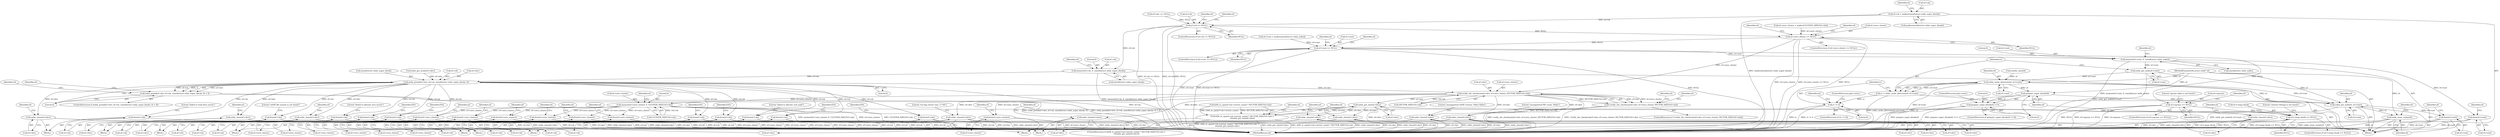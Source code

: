 digraph "0_exfat_2e86ae5f81da11f11673d0546efb525af02b7786@API" {
"1000180" [label="(Call,ef->sb = malloc(sizeof(struct exfat_super_block)))"];
"1000188" [label="(Call,ef->sb == NULL)"];
"1000203" [label="(Call,memset(ef->sb, 0, sizeof(struct exfat_super_block)))"];
"1000212" [label="(Call,exfat_pread(ef->dev, ef->sb, sizeof(struct exfat_super_block), 0))"];
"1000211" [label="(Call,exfat_pread(ef->dev, ef->sb, sizeof(struct exfat_super_block), 0) < 0)"];
"1000224" [label="(Call,exfat_close(ef->dev))"];
"1000228" [label="(Call,free(ef->sb))"];
"1000249" [label="(Call,exfat_close(ef->dev))"];
"1000253" [label="(Call,free(ef->sb))"];
"1000279" [label="(Call,exfat_close(ef->dev))"];
"1000283" [label="(Call,free(ef->sb))"];
"1000294" [label="(Call,verify_vbr_checksum(ef->dev, ef->zero_cluster, SECTOR_SIZE(*ef->sb)))"];
"1000293" [label="(Call,!verify_vbr_checksum(ef->dev, ef->zero_cluster, SECTOR_SIZE(*ef->sb)))"];
"1000307" [label="(Call,free(ef->zero_cluster))"];
"1000311" [label="(Call,exfat_close(ef->dev))"];
"1000322" [label="(Call,memset(ef->zero_cluster, 0, CLUSTER_SIZE(*ef->sb)))"];
"1000353" [label="(Call,free(ef->zero_cluster))"];
"1000393" [label="(Call,free(ef->zero_cluster))"];
"1000434" [label="(Call,free(ef->zero_cluster))"];
"1000499" [label="(Call,free(ef->zero_cluster))"];
"1000584" [label="(Call,free(ef->zero_cluster))"];
"1000671" [label="(Call,free(ef->zero_cluster))"];
"1000357" [label="(Call,exfat_close(ef->dev))"];
"1000397" [label="(Call,exfat_close(ef->dev))"];
"1000438" [label="(Call,exfat_close(ef->dev))"];
"1000480" [label="(Call,exfat_get_size(ef->dev))"];
"1000467" [label="(Call,le64_to_cpu(ef->sb->sector_count) * SECTOR_SIZE(*ef->sb) >\n \t\t\texfat_get_size(ef->dev))"];
"1000503" [label="(Call,exfat_close(ef->dev))"];
"1000588" [label="(Call,exfat_close(ef->dev))"];
"1000675" [label="(Call,exfat_close(ef->dev))"];
"1000315" [label="(Call,free(ef->sb))"];
"1000377" [label="(Call,free(ef->sb))"];
"1000408" [label="(Call,free(ef->sb))"];
"1000459" [label="(Call,free(ef->sb))"];
"1000507" [label="(Call,free(ef->sb))"];
"1000592" [label="(Call,free(ef->sb))"];
"1000679" [label="(Call,free(ef->sb))"];
"1000273" [label="(Call,ef->zero_cluster == NULL)"];
"1000493" [label="(Call,ef->root == NULL)"];
"1000516" [label="(Call,memset(ef->root, 0, sizeof(struct exfat_node)))"];
"1000580" [label="(Call,free(ef->root))"];
"1000613" [label="(Call,exfat_get_node(ef->root))"];
"1000619" [label="(Call,exfat_cache_directory(ef, ef->root))"];
"1000617" [label="(Call,rc = exfat_cache_directory(ef, ef->root))"];
"1000625" [label="(Call,rc != 0)"];
"1000653" [label="(Call,prepare_super_block(ef))"];
"1000652" [label="(Call,prepare_super_block(ef) != 0)"];
"1000660" [label="(Call,exfat_put_node(ef, ef->root))"];
"1000665" [label="(Call,exfat_reset_cache(ef))"];
"1000667" [label="(Call,free(ef->root))"];
"1000630" [label="(Call,ef->upcase == NULL)"];
"1000640" [label="(Call,ef->cmap.chunk == NULL)"];
"1000614" [label="(Call,ef->root)"];
"1000665" [label="(Call,exfat_reset_cache(ef))"];
"1000520" [label="(Literal,0)"];
"1000492" [label="(ControlStructure,if (ef->root == NULL))"];
"1000651" [label="(ControlStructure,if (prepare_super_block(ef) != 0))"];
"1000295" [label="(Call,ef->dev)"];
"1000433" [label="(Block,)"];
"1000588" [label="(Call,exfat_close(ef->dev))"];
"1000593" [label="(Call,ef->sb)"];
"1000377" [label="(Call,free(ef->sb))"];
"1000497" [label="(Identifier,NULL)"];
"1000518" [label="(Identifier,ef)"];
"1000222" [label="(Literal,0)"];
"1000521" [label="(Call,sizeof(struct exfat_node))"];
"1000617" [label="(Call,rc = exfat_cache_directory(ef, ef->root))"];
"1000677" [label="(Identifier,ef)"];
"1000675" [label="(Call,exfat_close(ef->dev))"];
"1000273" [label="(Call,ef->zero_cluster == NULL)"];
"1000493" [label="(Call,ef->root == NULL)"];
"1000216" [label="(Call,ef->sb)"];
"1000242" [label="(Identifier,ef)"];
"1000315" [label="(Call,free(ef->sb))"];
"1000512" [label="(Literal,\"failed to allocate root node\")"];
"1000187" [label="(ControlStructure,if (ef->sb == NULL))"];
"1000307" [label="(Call,free(ef->zero_cluster))"];
"1000316" [label="(Call,ef->sb)"];
"1000505" [label="(Identifier,ef)"];
"1000109" [label="(Block,)"];
"1000258" [label="(Literal,\"exFAT file system is not found\")"];
"1000643" [label="(Identifier,ef)"];
"1000439" [label="(Call,ef->dev)"];
"1000681" [label="(Identifier,ef)"];
"1000226" [label="(Identifier,ef)"];
"1000225" [label="(Call,ef->dev)"];
"1000321" [label="(Identifier,EIO)"];
"1000298" [label="(Call,ef->zero_cluster)"];
"1000214" [label="(Identifier,ef)"];
"1000223" [label="(Block,)"];
"1000323" [label="(Call,ef->zero_cluster)"];
"1000397" [label="(Call,exfat_close(ef->dev))"];
"1000354" [label="(Call,ef->zero_cluster)"];
"1000579" [label="(Block,)"];
"1000280" [label="(Call,ef->dev)"];
"1000378" [label="(Call,ef->sb)"];
"1000586" [label="(Identifier,ef)"];
"1000392" [label="(Block,)"];
"1000460" [label="(Call,ef->sb)"];
"1000598" [label="(Identifier,EIO)"];
"1000306" [label="(Block,)"];
"1000621" [label="(Call,ef->root)"];
"1000629" [label="(ControlStructure,if (ef->upcase == NULL))"];
"1000613" [label="(Call,exfat_get_node(ef->root))"];
"1000468" [label="(Call,le64_to_cpu(ef->sb->sector_count) * SECTOR_SIZE(*ef->sb))"];
"1000581" [label="(Call,ef->root)"];
"1000640" [label="(Call,ef->cmap.chunk == NULL)"];
"1000481" [label="(Call,ef->dev)"];
"1000671" [label="(Call,free(ef->zero_cluster))"];
"1000686" [label="(MethodReturn,int)"];
"1000654" [label="(Identifier,ef)"];
"1000402" [label="(Literal,\"unsupported FAT count: %hhu\")"];
"1000517" [label="(Call,ef->root)"];
"1000208" [label="(Call,sizeof(struct exfat_super_block))"];
"1000661" [label="(Identifier,ef)"];
"1000673" [label="(Identifier,ef)"];
"1000498" [label="(Block,)"];
"1000253" [label="(Call,free(ef->sb))"];
"1000516" [label="(Call,memset(ef->root, 0, sizeof(struct exfat_node)))"];
"1000272" [label="(ControlStructure,if (ef->zero_cluster == NULL))"];
"1000309" [label="(Identifier,ef)"];
"1000262" [label="(Call,ef->zero_cluster = malloc(CLUSTER_SIZE(*ef->sb)))"];
"1000653" [label="(Call,prepare_super_block(ef))"];
"1000190" [label="(Identifier,ef)"];
"1000148" [label="(Call,ef->dev == NULL)"];
"1000494" [label="(Call,ef->root)"];
"1000443" [label="(Literal,\"too big cluster size: 2^%d\")"];
"1000283" [label="(Call,free(ef->sb))"];
"1000672" [label="(Call,ef->zero_cluster)"];
"1000188" [label="(Call,ef->sb == NULL)"];
"1000504" [label="(Call,ef->dev)"];
"1000383" [label="(Identifier,EIO)"];
"1000658" [label="(Literal,0)"];
"1000213" [label="(Call,ef->dev)"];
"1000630" [label="(Call,ef->upcase == NULL)"];
"1000284" [label="(Call,ef->sb)"];
"1000637" [label="(Literal,\"upcase table is not found\")"];
"1000408" [label="(Call,free(ef->sb))"];
"1000626" [label="(Identifier,rc)"];
"1000353" [label="(Call,free(ef->zero_cluster))"];
"1000184" [label="(Call,malloc(sizeof(struct exfat_super_block)))"];
"1000285" [label="(Identifier,ef)"];
"1000250" [label="(Call,ef->dev)"];
"1000662" [label="(Call,ef->root)"];
"1000189" [label="(Call,ef->sb)"];
"1000526" [label="(Identifier,ef)"];
"1000641" [label="(Call,ef->cmap.chunk)"];
"1000212" [label="(Call,exfat_pread(ef->dev, ef->sb, sizeof(struct exfat_super_block), 0))"];
"1000249" [label="(Call,exfat_close(ef->dev))"];
"1000357" [label="(Call,exfat_close(ef->dev))"];
"1000352" [label="(Block,)"];
"1000313" [label="(Identifier,ef)"];
"1000584" [label="(Call,free(ef->zero_cluster))"];
"1000590" [label="(Identifier,ef)"];
"1000594" [label="(Identifier,ef)"];
"1000281" [label="(Identifier,ef)"];
"1000620" [label="(Identifier,ef)"];
"1000230" [label="(Identifier,ef)"];
"1000500" [label="(Call,ef->zero_cluster)"];
"1000589" [label="(Call,ef->dev)"];
"1000322" [label="(Call,memset(ef->zero_cluster, 0, CLUSTER_SIZE(*ef->sb)))"];
"1000652" [label="(Call,prepare_super_block(ef) != 0)"];
"1000192" [label="(Identifier,NULL)"];
"1000221" [label="(Literal,0)"];
"1000327" [label="(Call,CLUSTER_SIZE(*ef->sb))"];
"1000676" [label="(Call,ef->dev)"];
"1000685" [label="(Identifier,EIO)"];
"1000624" [label="(ControlStructure,if (rc != 0))"];
"1000229" [label="(Call,ef->sb)"];
"1000667" [label="(Call,free(ef->root))"];
"1000507" [label="(Call,free(ef->sb))"];
"1000255" [label="(Identifier,ef)"];
"1000467" [label="(Call,le64_to_cpu(ef->sb->sector_count) * SECTOR_SIZE(*ef->sb) >\n \t\t\texfat_get_size(ef->dev))"];
"1000277" [label="(Identifier,NULL)"];
"1000210" [label="(ControlStructure,if (exfat_pread(ef->dev, ef->sb, sizeof(struct exfat_super_block), 0) < 0))"];
"1000233" [label="(Literal,\"failed to read boot sector\")"];
"1000569" [label="(Call,rootdir_size(ef))"];
"1000219" [label="(Call,sizeof(struct exfat_super_block))"];
"1000274" [label="(Call,ef->zero_cluster)"];
"1000207" [label="(Literal,0)"];
"1000362" [label="(Literal,\"unsupported exFAT version: %hhu.%hhu\")"];
"1000509" [label="(Identifier,ef)"];
"1000628" [label="(ControlStructure,goto error;)"];
"1000338" [label="(Identifier,ef)"];
"1000666" [label="(Identifier,ef)"];
"1000414" [label="(Identifier,EIO)"];
"1000646" [label="(Identifier,NULL)"];
"1000655" [label="(Literal,0)"];
"1000308" [label="(Call,ef->zero_cluster)"];
"1000224" [label="(Call,exfat_close(ef->dev))"];
"1000625" [label="(Call,rc != 0)"];
"1000634" [label="(Identifier,NULL)"];
"1000317" [label="(Identifier,ef)"];
"1000459" [label="(Call,free(ef->sb))"];
"1000508" [label="(Call,ef->sb)"];
"1000627" [label="(Literal,0)"];
"1000293" [label="(Call,!verify_vbr_checksum(ef->dev, ef->zero_cluster, SECTOR_SIZE(*ef->sb)))"];
"1000480" [label="(Call,exfat_get_size(ef->dev))"];
"1000204" [label="(Call,ef->sb)"];
"1000106" [label="(MethodParameterIn,struct exfat* ef)"];
"1000359" [label="(Identifier,ef)"];
"1000501" [label="(Identifier,ef)"];
"1000580" [label="(Call,free(ef->root))"];
"1000203" [label="(Call,memset(ef->sb, 0, sizeof(struct exfat_super_block)))"];
"1000618" [label="(Identifier,rc)"];
"1000294" [label="(Call,verify_vbr_checksum(ef->dev, ef->zero_cluster, SECTOR_SIZE(*ef->sb)))"];
"1000668" [label="(Call,ef->root)"];
"1000180" [label="(Call,ef->sb = malloc(sizeof(struct exfat_super_block)))"];
"1000248" [label="(Block,)"];
"1000487" [label="(Identifier,ef)"];
"1000639" [label="(ControlStructure,if (ef->cmap.chunk == NULL))"];
"1000292" [label="(ControlStructure,if (!verify_vbr_checksum(ef->dev, ef->zero_cluster, SECTOR_SIZE(*ef->sb))))"];
"1000631" [label="(Call,ef->upcase)"];
"1000679" [label="(Call,free(ef->sb))"];
"1000399" [label="(Identifier,ef)"];
"1000326" [label="(Literal,0)"];
"1000324" [label="(Identifier,ef)"];
"1000158" [label="(Call,exfat_get_mode(ef->dev))"];
"1000466" [label="(ControlStructure,if (le64_to_cpu(ef->sb->sector_count) * SECTOR_SIZE(*ef->sb) >\n \t\t\texfat_get_size(ef->dev)))"];
"1000619" [label="(Call,exfat_cache_directory(ef, ef->root))"];
"1000254" [label="(Call,ef->sb)"];
"1000499" [label="(Call,free(ef->zero_cluster))"];
"1000312" [label="(Call,ef->dev)"];
"1000585" [label="(Call,ef->zero_cluster)"];
"1000296" [label="(Identifier,ef)"];
"1000196" [label="(Identifier,ef)"];
"1000656" [label="(ControlStructure,goto error;)"];
"1000393" [label="(Call,free(ef->zero_cluster))"];
"1000649" [label="(Literal,\"clusters bitmap is not found\")"];
"1000503" [label="(Call,exfat_close(ef->dev))"];
"1000409" [label="(Call,ef->sb)"];
"1000438" [label="(Call,exfat_close(ef->dev))"];
"1000394" [label="(Call,ef->zero_cluster)"];
"1000228" [label="(Call,free(ef->sb))"];
"1000278" [label="(Block,)"];
"1000279" [label="(Call,exfat_close(ef->dev))"];
"1000398" [label="(Call,ef->dev)"];
"1000205" [label="(Identifier,ef)"];
"1000632" [label="(Identifier,ef)"];
"1000440" [label="(Identifier,ef)"];
"1000434" [label="(Call,free(ef->zero_cluster))"];
"1000211" [label="(Call,exfat_pread(ef->dev, ef->sb, sizeof(struct exfat_super_block), 0) < 0)"];
"1000311" [label="(Call,exfat_close(ef->dev))"];
"1000181" [label="(Call,ef->sb)"];
"1000435" [label="(Call,ef->zero_cluster)"];
"1000288" [label="(Literal,\"failed to allocate zero sector\")"];
"1000358" [label="(Call,ef->dev)"];
"1000680" [label="(Call,ef->sb)"];
"1000465" [label="(Identifier,EIO)"];
"1000669" [label="(Identifier,ef)"];
"1000592" [label="(Call,free(ef->sb))"];
"1000485" [label="(Call,ef->root = malloc(sizeof(struct exfat_node)))"];
"1000301" [label="(Call,SECTOR_SIZE(*ef->sb))"];
"1000660" [label="(Call,exfat_put_node(ef, ef->root))"];
"1000180" -> "1000109"  [label="AST: "];
"1000180" -> "1000184"  [label="CFG: "];
"1000181" -> "1000180"  [label="AST: "];
"1000184" -> "1000180"  [label="AST: "];
"1000190" -> "1000180"  [label="CFG: "];
"1000180" -> "1000686"  [label="DDG: malloc(sizeof(struct exfat_super_block))"];
"1000180" -> "1000188"  [label="DDG: ef->sb"];
"1000188" -> "1000187"  [label="AST: "];
"1000188" -> "1000192"  [label="CFG: "];
"1000189" -> "1000188"  [label="AST: "];
"1000192" -> "1000188"  [label="AST: "];
"1000196" -> "1000188"  [label="CFG: "];
"1000205" -> "1000188"  [label="CFG: "];
"1000188" -> "1000686"  [label="DDG: ef->sb == NULL"];
"1000188" -> "1000686"  [label="DDG: ef->sb"];
"1000188" -> "1000686"  [label="DDG: NULL"];
"1000148" -> "1000188"  [label="DDG: NULL"];
"1000188" -> "1000203"  [label="DDG: ef->sb"];
"1000188" -> "1000273"  [label="DDG: NULL"];
"1000203" -> "1000109"  [label="AST: "];
"1000203" -> "1000208"  [label="CFG: "];
"1000204" -> "1000203"  [label="AST: "];
"1000207" -> "1000203"  [label="AST: "];
"1000208" -> "1000203"  [label="AST: "];
"1000214" -> "1000203"  [label="CFG: "];
"1000203" -> "1000686"  [label="DDG: memset(ef->sb, 0, sizeof(struct exfat_super_block))"];
"1000203" -> "1000212"  [label="DDG: ef->sb"];
"1000212" -> "1000211"  [label="AST: "];
"1000212" -> "1000221"  [label="CFG: "];
"1000213" -> "1000212"  [label="AST: "];
"1000216" -> "1000212"  [label="AST: "];
"1000219" -> "1000212"  [label="AST: "];
"1000221" -> "1000212"  [label="AST: "];
"1000222" -> "1000212"  [label="CFG: "];
"1000212" -> "1000686"  [label="DDG: ef->sb"];
"1000212" -> "1000211"  [label="DDG: ef->dev"];
"1000212" -> "1000211"  [label="DDG: ef->sb"];
"1000212" -> "1000211"  [label="DDG: 0"];
"1000158" -> "1000212"  [label="DDG: ef->dev"];
"1000212" -> "1000224"  [label="DDG: ef->dev"];
"1000212" -> "1000228"  [label="DDG: ef->sb"];
"1000212" -> "1000249"  [label="DDG: ef->dev"];
"1000212" -> "1000253"  [label="DDG: ef->sb"];
"1000212" -> "1000279"  [label="DDG: ef->dev"];
"1000212" -> "1000283"  [label="DDG: ef->sb"];
"1000212" -> "1000294"  [label="DDG: ef->dev"];
"1000212" -> "1000315"  [label="DDG: ef->sb"];
"1000212" -> "1000377"  [label="DDG: ef->sb"];
"1000212" -> "1000408"  [label="DDG: ef->sb"];
"1000212" -> "1000459"  [label="DDG: ef->sb"];
"1000212" -> "1000507"  [label="DDG: ef->sb"];
"1000212" -> "1000592"  [label="DDG: ef->sb"];
"1000212" -> "1000679"  [label="DDG: ef->sb"];
"1000211" -> "1000210"  [label="AST: "];
"1000211" -> "1000222"  [label="CFG: "];
"1000222" -> "1000211"  [label="AST: "];
"1000226" -> "1000211"  [label="CFG: "];
"1000242" -> "1000211"  [label="CFG: "];
"1000211" -> "1000686"  [label="DDG: exfat_pread(ef->dev, ef->sb, sizeof(struct exfat_super_block), 0)"];
"1000211" -> "1000686"  [label="DDG: exfat_pread(ef->dev, ef->sb, sizeof(struct exfat_super_block), 0) < 0"];
"1000224" -> "1000223"  [label="AST: "];
"1000224" -> "1000225"  [label="CFG: "];
"1000225" -> "1000224"  [label="AST: "];
"1000230" -> "1000224"  [label="CFG: "];
"1000224" -> "1000686"  [label="DDG: ef->dev"];
"1000224" -> "1000686"  [label="DDG: exfat_close(ef->dev)"];
"1000228" -> "1000223"  [label="AST: "];
"1000228" -> "1000229"  [label="CFG: "];
"1000229" -> "1000228"  [label="AST: "];
"1000233" -> "1000228"  [label="CFG: "];
"1000228" -> "1000686"  [label="DDG: ef->sb"];
"1000249" -> "1000248"  [label="AST: "];
"1000249" -> "1000250"  [label="CFG: "];
"1000250" -> "1000249"  [label="AST: "];
"1000255" -> "1000249"  [label="CFG: "];
"1000249" -> "1000686"  [label="DDG: ef->dev"];
"1000249" -> "1000686"  [label="DDG: exfat_close(ef->dev)"];
"1000253" -> "1000248"  [label="AST: "];
"1000253" -> "1000254"  [label="CFG: "];
"1000254" -> "1000253"  [label="AST: "];
"1000258" -> "1000253"  [label="CFG: "];
"1000253" -> "1000686"  [label="DDG: ef->sb"];
"1000279" -> "1000278"  [label="AST: "];
"1000279" -> "1000280"  [label="CFG: "];
"1000280" -> "1000279"  [label="AST: "];
"1000285" -> "1000279"  [label="CFG: "];
"1000279" -> "1000686"  [label="DDG: ef->dev"];
"1000279" -> "1000686"  [label="DDG: exfat_close(ef->dev)"];
"1000283" -> "1000278"  [label="AST: "];
"1000283" -> "1000284"  [label="CFG: "];
"1000284" -> "1000283"  [label="AST: "];
"1000288" -> "1000283"  [label="CFG: "];
"1000283" -> "1000686"  [label="DDG: ef->sb"];
"1000294" -> "1000293"  [label="AST: "];
"1000294" -> "1000301"  [label="CFG: "];
"1000295" -> "1000294"  [label="AST: "];
"1000298" -> "1000294"  [label="AST: "];
"1000301" -> "1000294"  [label="AST: "];
"1000293" -> "1000294"  [label="CFG: "];
"1000294" -> "1000686"  [label="DDG: SECTOR_SIZE(*ef->sb)"];
"1000294" -> "1000293"  [label="DDG: ef->dev"];
"1000294" -> "1000293"  [label="DDG: ef->zero_cluster"];
"1000294" -> "1000293"  [label="DDG: SECTOR_SIZE(*ef->sb)"];
"1000273" -> "1000294"  [label="DDG: ef->zero_cluster"];
"1000301" -> "1000294"  [label="DDG: *ef->sb"];
"1000294" -> "1000307"  [label="DDG: ef->zero_cluster"];
"1000294" -> "1000311"  [label="DDG: ef->dev"];
"1000294" -> "1000322"  [label="DDG: ef->zero_cluster"];
"1000294" -> "1000357"  [label="DDG: ef->dev"];
"1000294" -> "1000397"  [label="DDG: ef->dev"];
"1000294" -> "1000438"  [label="DDG: ef->dev"];
"1000294" -> "1000480"  [label="DDG: ef->dev"];
"1000293" -> "1000292"  [label="AST: "];
"1000309" -> "1000293"  [label="CFG: "];
"1000324" -> "1000293"  [label="CFG: "];
"1000293" -> "1000686"  [label="DDG: verify_vbr_checksum(ef->dev, ef->zero_cluster, SECTOR_SIZE(*ef->sb))"];
"1000293" -> "1000686"  [label="DDG: !verify_vbr_checksum(ef->dev, ef->zero_cluster, SECTOR_SIZE(*ef->sb))"];
"1000307" -> "1000306"  [label="AST: "];
"1000307" -> "1000308"  [label="CFG: "];
"1000308" -> "1000307"  [label="AST: "];
"1000313" -> "1000307"  [label="CFG: "];
"1000307" -> "1000686"  [label="DDG: ef->zero_cluster"];
"1000311" -> "1000306"  [label="AST: "];
"1000311" -> "1000312"  [label="CFG: "];
"1000312" -> "1000311"  [label="AST: "];
"1000317" -> "1000311"  [label="CFG: "];
"1000311" -> "1000686"  [label="DDG: ef->dev"];
"1000311" -> "1000686"  [label="DDG: exfat_close(ef->dev)"];
"1000322" -> "1000109"  [label="AST: "];
"1000322" -> "1000327"  [label="CFG: "];
"1000323" -> "1000322"  [label="AST: "];
"1000326" -> "1000322"  [label="AST: "];
"1000327" -> "1000322"  [label="AST: "];
"1000338" -> "1000322"  [label="CFG: "];
"1000322" -> "1000686"  [label="DDG: memset(ef->zero_cluster, 0, CLUSTER_SIZE(*ef->sb))"];
"1000322" -> "1000686"  [label="DDG: ef->zero_cluster"];
"1000322" -> "1000686"  [label="DDG: CLUSTER_SIZE(*ef->sb)"];
"1000327" -> "1000322"  [label="DDG: *ef->sb"];
"1000322" -> "1000353"  [label="DDG: ef->zero_cluster"];
"1000322" -> "1000393"  [label="DDG: ef->zero_cluster"];
"1000322" -> "1000434"  [label="DDG: ef->zero_cluster"];
"1000322" -> "1000499"  [label="DDG: ef->zero_cluster"];
"1000322" -> "1000584"  [label="DDG: ef->zero_cluster"];
"1000322" -> "1000671"  [label="DDG: ef->zero_cluster"];
"1000353" -> "1000352"  [label="AST: "];
"1000353" -> "1000354"  [label="CFG: "];
"1000354" -> "1000353"  [label="AST: "];
"1000359" -> "1000353"  [label="CFG: "];
"1000353" -> "1000686"  [label="DDG: ef->zero_cluster"];
"1000393" -> "1000392"  [label="AST: "];
"1000393" -> "1000394"  [label="CFG: "];
"1000394" -> "1000393"  [label="AST: "];
"1000399" -> "1000393"  [label="CFG: "];
"1000393" -> "1000686"  [label="DDG: ef->zero_cluster"];
"1000434" -> "1000433"  [label="AST: "];
"1000434" -> "1000435"  [label="CFG: "];
"1000435" -> "1000434"  [label="AST: "];
"1000440" -> "1000434"  [label="CFG: "];
"1000434" -> "1000686"  [label="DDG: ef->zero_cluster"];
"1000499" -> "1000498"  [label="AST: "];
"1000499" -> "1000500"  [label="CFG: "];
"1000500" -> "1000499"  [label="AST: "];
"1000505" -> "1000499"  [label="CFG: "];
"1000499" -> "1000686"  [label="DDG: ef->zero_cluster"];
"1000584" -> "1000579"  [label="AST: "];
"1000584" -> "1000585"  [label="CFG: "];
"1000585" -> "1000584"  [label="AST: "];
"1000590" -> "1000584"  [label="CFG: "];
"1000584" -> "1000686"  [label="DDG: ef->zero_cluster"];
"1000671" -> "1000109"  [label="AST: "];
"1000671" -> "1000672"  [label="CFG: "];
"1000672" -> "1000671"  [label="AST: "];
"1000677" -> "1000671"  [label="CFG: "];
"1000671" -> "1000686"  [label="DDG: ef->zero_cluster"];
"1000357" -> "1000352"  [label="AST: "];
"1000357" -> "1000358"  [label="CFG: "];
"1000358" -> "1000357"  [label="AST: "];
"1000362" -> "1000357"  [label="CFG: "];
"1000357" -> "1000686"  [label="DDG: exfat_close(ef->dev)"];
"1000357" -> "1000686"  [label="DDG: ef->dev"];
"1000397" -> "1000392"  [label="AST: "];
"1000397" -> "1000398"  [label="CFG: "];
"1000398" -> "1000397"  [label="AST: "];
"1000402" -> "1000397"  [label="CFG: "];
"1000397" -> "1000686"  [label="DDG: exfat_close(ef->dev)"];
"1000397" -> "1000686"  [label="DDG: ef->dev"];
"1000438" -> "1000433"  [label="AST: "];
"1000438" -> "1000439"  [label="CFG: "];
"1000439" -> "1000438"  [label="AST: "];
"1000443" -> "1000438"  [label="CFG: "];
"1000438" -> "1000686"  [label="DDG: exfat_close(ef->dev)"];
"1000438" -> "1000686"  [label="DDG: ef->dev"];
"1000480" -> "1000467"  [label="AST: "];
"1000480" -> "1000481"  [label="CFG: "];
"1000481" -> "1000480"  [label="AST: "];
"1000467" -> "1000480"  [label="CFG: "];
"1000480" -> "1000686"  [label="DDG: ef->dev"];
"1000480" -> "1000467"  [label="DDG: ef->dev"];
"1000480" -> "1000503"  [label="DDG: ef->dev"];
"1000480" -> "1000588"  [label="DDG: ef->dev"];
"1000480" -> "1000675"  [label="DDG: ef->dev"];
"1000467" -> "1000466"  [label="AST: "];
"1000468" -> "1000467"  [label="AST: "];
"1000487" -> "1000467"  [label="CFG: "];
"1000467" -> "1000686"  [label="DDG: le64_to_cpu(ef->sb->sector_count) * SECTOR_SIZE(*ef->sb)"];
"1000467" -> "1000686"  [label="DDG: le64_to_cpu(ef->sb->sector_count) * SECTOR_SIZE(*ef->sb) >\n \t\t\texfat_get_size(ef->dev)"];
"1000467" -> "1000686"  [label="DDG: exfat_get_size(ef->dev)"];
"1000468" -> "1000467"  [label="DDG: le64_to_cpu(ef->sb->sector_count)"];
"1000468" -> "1000467"  [label="DDG: SECTOR_SIZE(*ef->sb)"];
"1000503" -> "1000498"  [label="AST: "];
"1000503" -> "1000504"  [label="CFG: "];
"1000504" -> "1000503"  [label="AST: "];
"1000509" -> "1000503"  [label="CFG: "];
"1000503" -> "1000686"  [label="DDG: exfat_close(ef->dev)"];
"1000503" -> "1000686"  [label="DDG: ef->dev"];
"1000588" -> "1000579"  [label="AST: "];
"1000588" -> "1000589"  [label="CFG: "];
"1000589" -> "1000588"  [label="AST: "];
"1000594" -> "1000588"  [label="CFG: "];
"1000588" -> "1000686"  [label="DDG: ef->dev"];
"1000588" -> "1000686"  [label="DDG: exfat_close(ef->dev)"];
"1000675" -> "1000109"  [label="AST: "];
"1000675" -> "1000676"  [label="CFG: "];
"1000676" -> "1000675"  [label="AST: "];
"1000681" -> "1000675"  [label="CFG: "];
"1000675" -> "1000686"  [label="DDG: ef->dev"];
"1000675" -> "1000686"  [label="DDG: exfat_close(ef->dev)"];
"1000315" -> "1000306"  [label="AST: "];
"1000315" -> "1000316"  [label="CFG: "];
"1000316" -> "1000315"  [label="AST: "];
"1000321" -> "1000315"  [label="CFG: "];
"1000315" -> "1000686"  [label="DDG: ef->sb"];
"1000377" -> "1000352"  [label="AST: "];
"1000377" -> "1000378"  [label="CFG: "];
"1000378" -> "1000377"  [label="AST: "];
"1000383" -> "1000377"  [label="CFG: "];
"1000377" -> "1000686"  [label="DDG: ef->sb"];
"1000408" -> "1000392"  [label="AST: "];
"1000408" -> "1000409"  [label="CFG: "];
"1000409" -> "1000408"  [label="AST: "];
"1000414" -> "1000408"  [label="CFG: "];
"1000408" -> "1000686"  [label="DDG: ef->sb"];
"1000459" -> "1000433"  [label="AST: "];
"1000459" -> "1000460"  [label="CFG: "];
"1000460" -> "1000459"  [label="AST: "];
"1000465" -> "1000459"  [label="CFG: "];
"1000459" -> "1000686"  [label="DDG: ef->sb"];
"1000507" -> "1000498"  [label="AST: "];
"1000507" -> "1000508"  [label="CFG: "];
"1000508" -> "1000507"  [label="AST: "];
"1000512" -> "1000507"  [label="CFG: "];
"1000507" -> "1000686"  [label="DDG: ef->sb"];
"1000592" -> "1000579"  [label="AST: "];
"1000592" -> "1000593"  [label="CFG: "];
"1000593" -> "1000592"  [label="AST: "];
"1000598" -> "1000592"  [label="CFG: "];
"1000592" -> "1000686"  [label="DDG: ef->sb"];
"1000679" -> "1000109"  [label="AST: "];
"1000679" -> "1000680"  [label="CFG: "];
"1000680" -> "1000679"  [label="AST: "];
"1000685" -> "1000679"  [label="CFG: "];
"1000679" -> "1000686"  [label="DDG: ef->sb"];
"1000273" -> "1000272"  [label="AST: "];
"1000273" -> "1000277"  [label="CFG: "];
"1000274" -> "1000273"  [label="AST: "];
"1000277" -> "1000273"  [label="AST: "];
"1000281" -> "1000273"  [label="CFG: "];
"1000296" -> "1000273"  [label="CFG: "];
"1000273" -> "1000686"  [label="DDG: ef->zero_cluster"];
"1000273" -> "1000686"  [label="DDG: ef->zero_cluster == NULL"];
"1000273" -> "1000686"  [label="DDG: NULL"];
"1000262" -> "1000273"  [label="DDG: ef->zero_cluster"];
"1000273" -> "1000493"  [label="DDG: NULL"];
"1000493" -> "1000492"  [label="AST: "];
"1000493" -> "1000497"  [label="CFG: "];
"1000494" -> "1000493"  [label="AST: "];
"1000497" -> "1000493"  [label="AST: "];
"1000501" -> "1000493"  [label="CFG: "];
"1000518" -> "1000493"  [label="CFG: "];
"1000493" -> "1000686"  [label="DDG: ef->root"];
"1000493" -> "1000686"  [label="DDG: ef->root == NULL"];
"1000493" -> "1000686"  [label="DDG: NULL"];
"1000485" -> "1000493"  [label="DDG: ef->root"];
"1000493" -> "1000516"  [label="DDG: ef->root"];
"1000493" -> "1000630"  [label="DDG: NULL"];
"1000516" -> "1000109"  [label="AST: "];
"1000516" -> "1000521"  [label="CFG: "];
"1000517" -> "1000516"  [label="AST: "];
"1000520" -> "1000516"  [label="AST: "];
"1000521" -> "1000516"  [label="AST: "];
"1000526" -> "1000516"  [label="CFG: "];
"1000516" -> "1000686"  [label="DDG: memset(ef->root, 0, sizeof(struct exfat_node))"];
"1000516" -> "1000580"  [label="DDG: ef->root"];
"1000516" -> "1000613"  [label="DDG: ef->root"];
"1000580" -> "1000579"  [label="AST: "];
"1000580" -> "1000581"  [label="CFG: "];
"1000581" -> "1000580"  [label="AST: "];
"1000586" -> "1000580"  [label="CFG: "];
"1000580" -> "1000686"  [label="DDG: ef->root"];
"1000613" -> "1000109"  [label="AST: "];
"1000613" -> "1000614"  [label="CFG: "];
"1000614" -> "1000613"  [label="AST: "];
"1000618" -> "1000613"  [label="CFG: "];
"1000613" -> "1000686"  [label="DDG: exfat_get_node(ef->root)"];
"1000613" -> "1000619"  [label="DDG: ef->root"];
"1000619" -> "1000617"  [label="AST: "];
"1000619" -> "1000621"  [label="CFG: "];
"1000620" -> "1000619"  [label="AST: "];
"1000621" -> "1000619"  [label="AST: "];
"1000617" -> "1000619"  [label="CFG: "];
"1000619" -> "1000686"  [label="DDG: ef->root"];
"1000619" -> "1000617"  [label="DDG: ef"];
"1000619" -> "1000617"  [label="DDG: ef->root"];
"1000569" -> "1000619"  [label="DDG: ef"];
"1000106" -> "1000619"  [label="DDG: ef"];
"1000619" -> "1000653"  [label="DDG: ef"];
"1000619" -> "1000660"  [label="DDG: ef"];
"1000619" -> "1000660"  [label="DDG: ef->root"];
"1000617" -> "1000109"  [label="AST: "];
"1000618" -> "1000617"  [label="AST: "];
"1000626" -> "1000617"  [label="CFG: "];
"1000617" -> "1000686"  [label="DDG: exfat_cache_directory(ef, ef->root)"];
"1000617" -> "1000625"  [label="DDG: rc"];
"1000625" -> "1000624"  [label="AST: "];
"1000625" -> "1000627"  [label="CFG: "];
"1000626" -> "1000625"  [label="AST: "];
"1000627" -> "1000625"  [label="AST: "];
"1000628" -> "1000625"  [label="CFG: "];
"1000632" -> "1000625"  [label="CFG: "];
"1000625" -> "1000686"  [label="DDG: rc"];
"1000625" -> "1000686"  [label="DDG: rc != 0"];
"1000653" -> "1000652"  [label="AST: "];
"1000653" -> "1000654"  [label="CFG: "];
"1000654" -> "1000653"  [label="AST: "];
"1000655" -> "1000653"  [label="CFG: "];
"1000653" -> "1000686"  [label="DDG: ef"];
"1000653" -> "1000652"  [label="DDG: ef"];
"1000106" -> "1000653"  [label="DDG: ef"];
"1000653" -> "1000660"  [label="DDG: ef"];
"1000652" -> "1000651"  [label="AST: "];
"1000652" -> "1000655"  [label="CFG: "];
"1000655" -> "1000652"  [label="AST: "];
"1000656" -> "1000652"  [label="CFG: "];
"1000658" -> "1000652"  [label="CFG: "];
"1000652" -> "1000686"  [label="DDG: prepare_super_block(ef) != 0"];
"1000652" -> "1000686"  [label="DDG: prepare_super_block(ef)"];
"1000660" -> "1000109"  [label="AST: "];
"1000660" -> "1000662"  [label="CFG: "];
"1000661" -> "1000660"  [label="AST: "];
"1000662" -> "1000660"  [label="AST: "];
"1000666" -> "1000660"  [label="CFG: "];
"1000660" -> "1000686"  [label="DDG: exfat_put_node(ef, ef->root)"];
"1000106" -> "1000660"  [label="DDG: ef"];
"1000660" -> "1000665"  [label="DDG: ef"];
"1000660" -> "1000667"  [label="DDG: ef->root"];
"1000665" -> "1000109"  [label="AST: "];
"1000665" -> "1000666"  [label="CFG: "];
"1000666" -> "1000665"  [label="AST: "];
"1000669" -> "1000665"  [label="CFG: "];
"1000665" -> "1000686"  [label="DDG: ef"];
"1000665" -> "1000686"  [label="DDG: exfat_reset_cache(ef)"];
"1000106" -> "1000665"  [label="DDG: ef"];
"1000667" -> "1000109"  [label="AST: "];
"1000667" -> "1000668"  [label="CFG: "];
"1000668" -> "1000667"  [label="AST: "];
"1000673" -> "1000667"  [label="CFG: "];
"1000667" -> "1000686"  [label="DDG: ef->root"];
"1000630" -> "1000629"  [label="AST: "];
"1000630" -> "1000634"  [label="CFG: "];
"1000631" -> "1000630"  [label="AST: "];
"1000634" -> "1000630"  [label="AST: "];
"1000637" -> "1000630"  [label="CFG: "];
"1000643" -> "1000630"  [label="CFG: "];
"1000630" -> "1000686"  [label="DDG: ef->upcase == NULL"];
"1000630" -> "1000686"  [label="DDG: ef->upcase"];
"1000630" -> "1000686"  [label="DDG: NULL"];
"1000630" -> "1000640"  [label="DDG: NULL"];
"1000640" -> "1000639"  [label="AST: "];
"1000640" -> "1000646"  [label="CFG: "];
"1000641" -> "1000640"  [label="AST: "];
"1000646" -> "1000640"  [label="AST: "];
"1000649" -> "1000640"  [label="CFG: "];
"1000654" -> "1000640"  [label="CFG: "];
"1000640" -> "1000686"  [label="DDG: ef->cmap.chunk"];
"1000640" -> "1000686"  [label="DDG: NULL"];
"1000640" -> "1000686"  [label="DDG: ef->cmap.chunk == NULL"];
}
